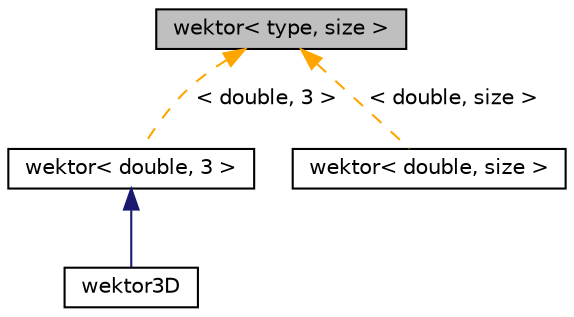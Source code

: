 digraph "wektor&lt; type, size &gt;"
{
  edge [fontname="Helvetica",fontsize="10",labelfontname="Helvetica",labelfontsize="10"];
  node [fontname="Helvetica",fontsize="10",shape=record];
  Node0 [label="wektor\< type, size \>",height=0.2,width=0.4,color="black", fillcolor="grey75", style="filled", fontcolor="black"];
  Node0 -> Node1 [dir="back",color="orange",fontsize="10",style="dashed",label=" \< double, 3 \>" ,fontname="Helvetica"];
  Node1 [label="wektor\< double, 3 \>",height=0.2,width=0.4,color="black", fillcolor="white", style="filled",URL="$classwektor.html"];
  Node1 -> Node2 [dir="back",color="midnightblue",fontsize="10",style="solid",fontname="Helvetica"];
  Node2 [label="wektor3D",height=0.2,width=0.4,color="black", fillcolor="white", style="filled",URL="$classwektor3_d.html",tooltip="Modeluje pojęcie wektorów w 3 wymiarach. "];
  Node0 -> Node3 [dir="back",color="orange",fontsize="10",style="dashed",label=" \< double, size \>" ,fontname="Helvetica"];
  Node3 [label="wektor\< double, size \>",height=0.2,width=0.4,color="black", fillcolor="white", style="filled",URL="$classwektor.html"];
}
